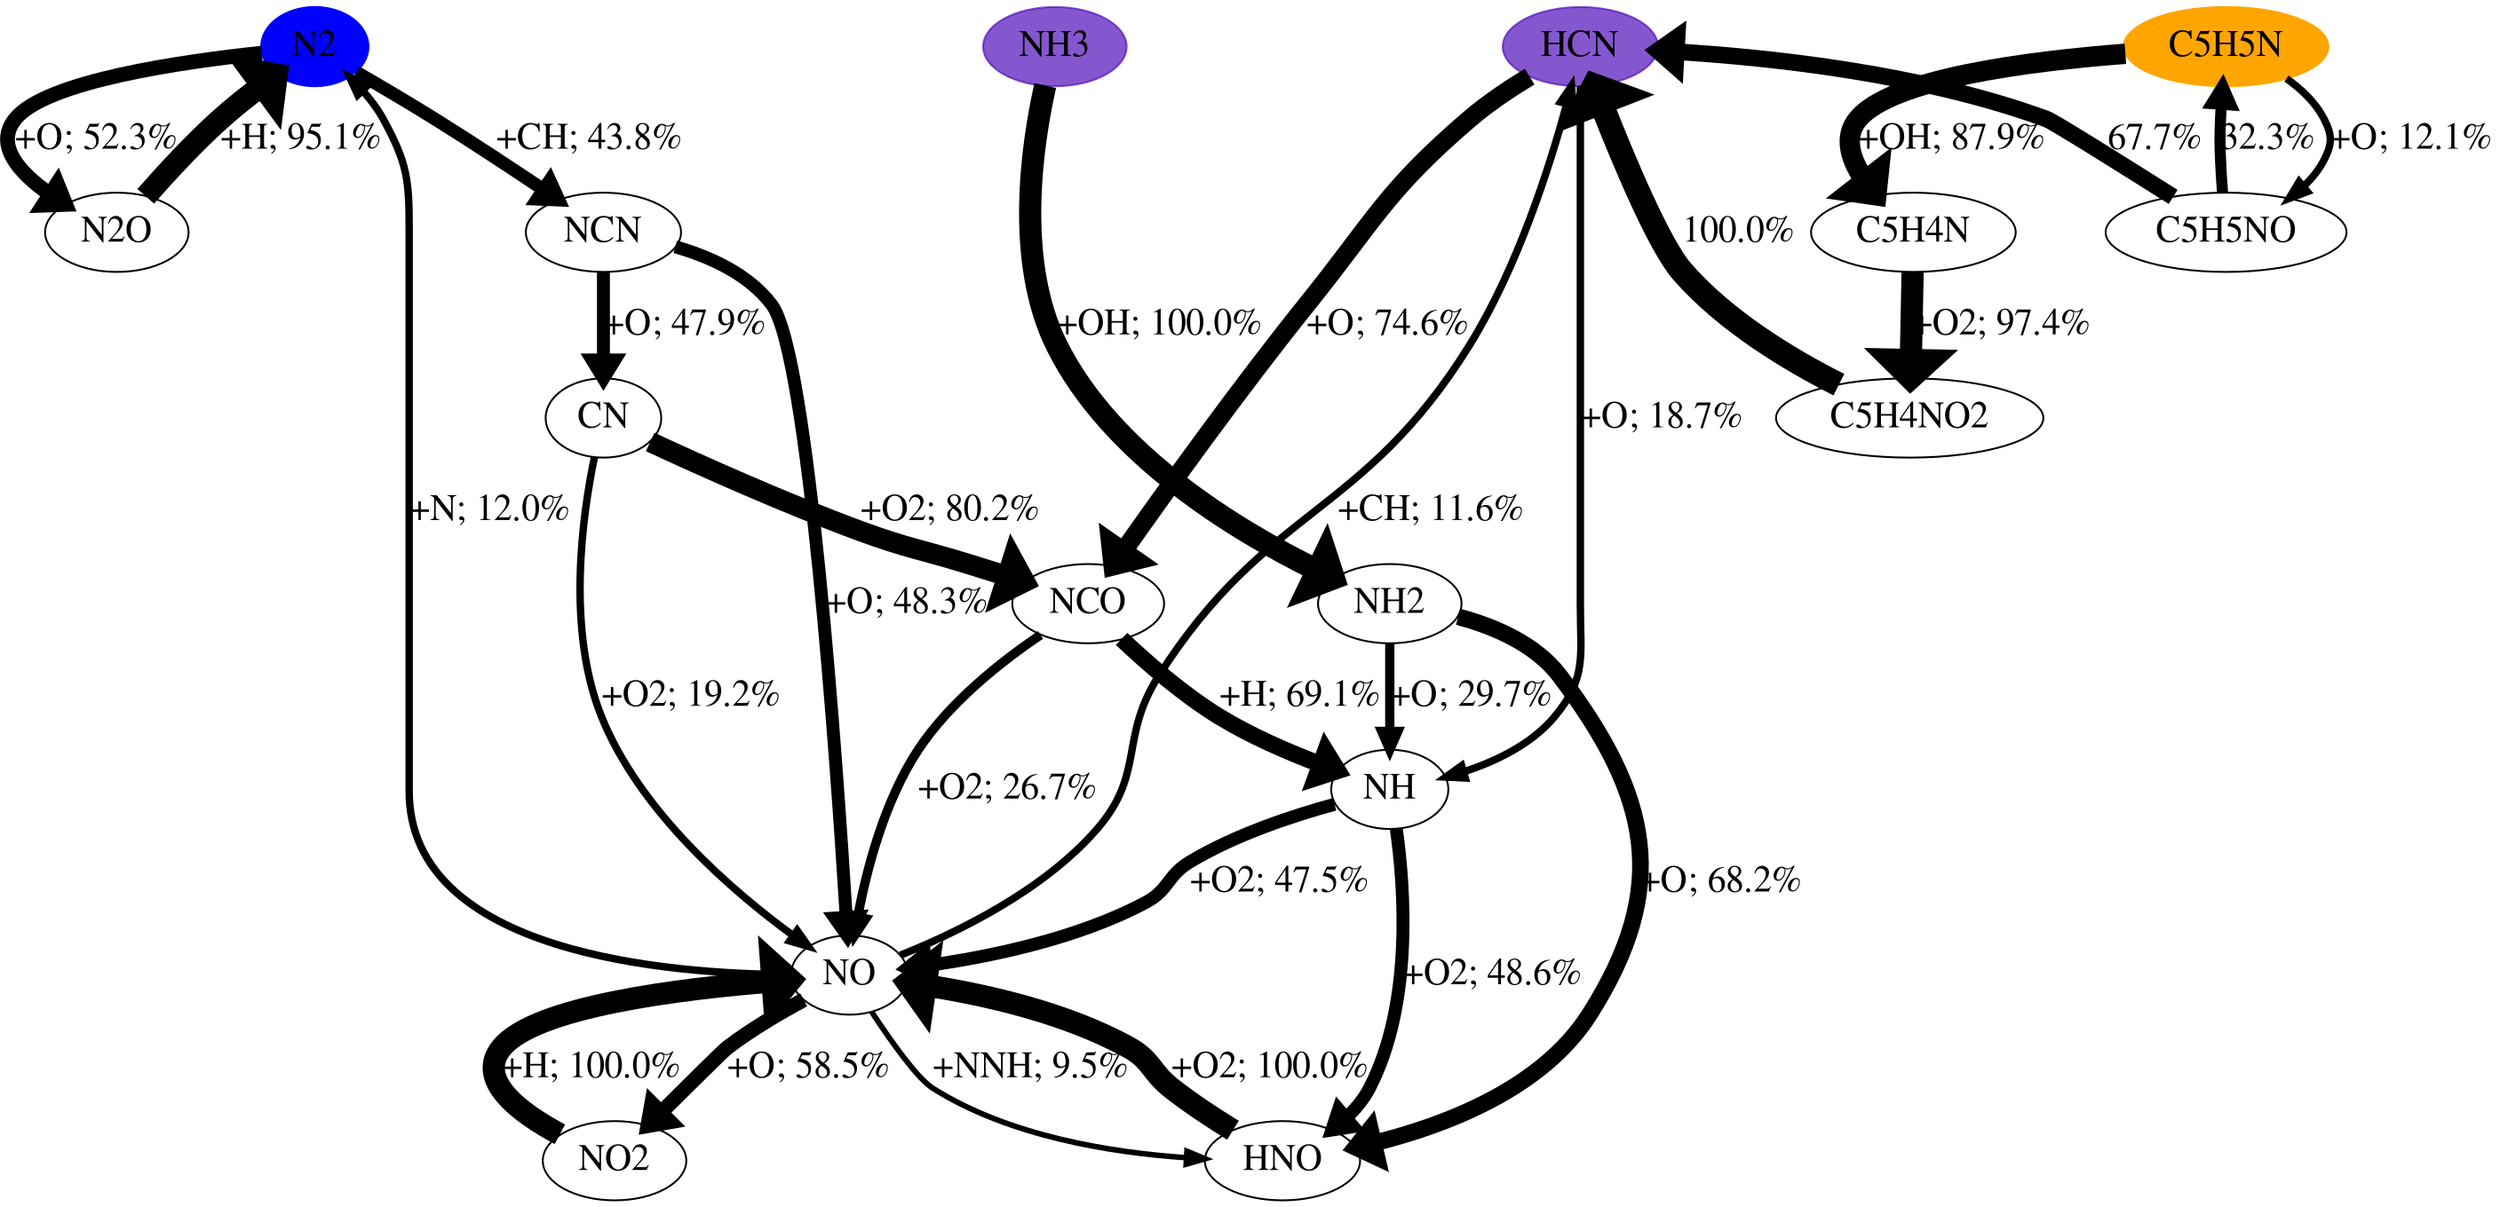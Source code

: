 digraph {
    graph [b="0,0,1558,558", rankdir=TB, center=true];
	NO -> N2 [label="+N; 12.0%" fontcolor=black fontname=Times fontsize=20 penwidth=4]
	NO -> HNO [label="+NNH; 9.5%" fontcolor=black fontname=Times fontsize=20 penwidth=3]
	NO -> NO2 [label="+O; 58.5%" fontcolor=black fontname=Times fontsize=20 penwidth=8]
	NO -> HCN [label="+CH; 11.6%" fontcolor=black fontname=Times fontsize=20 penwidth=4]
	HCN -> NH [label="+O; 18.7%" fontcolor=black fontname=Times fontsize=20 penwidth=4]
	HCN -> NCO [label="+O; 74.6%" fontcolor=black fontname=Times fontsize=20 penwidth=10]
	N2 -> N2O [label="+O; 52.3%" fontcolor=black fontname=Times fontsize=20 penwidth=8]
	N2 -> NCN [label="+CH; 43.8%" fontcolor=black fontname=Times fontsize=20 penwidth=7]
	C5H5N -> C5H4N [label="+OH; 87.9%" fontcolor=black fontname=Times fontsize=20 penwidth=11]
	C5H5N -> C5H5NO [label="+O; 12.1%" fontcolor=black fontname=Times fontsize=20 penwidth=4]
	HNO -> NO [label="+O2; 100.0%" fontcolor=black fontname=Times fontsize=20 penwidth=12]
	NH3 -> NH2 [label="+OH; 100.0%" fontcolor=black fontname=Times fontsize=20 penwidth=12]
	NO2 -> NO [label="+H; 100.0%" fontcolor=black fontname=Times fontsize=20 penwidth=12]
	NH -> HNO [label="+O2; 48.6%" fontcolor=black fontname=Times fontsize=20 penwidth=7]
	NH -> NO [label="+O2; 47.5%" fontcolor=black fontname=Times fontsize=20 penwidth=7]
	NCO -> NH [label="+H; 69.1%" fontcolor=black fontname=Times fontsize=20 penwidth=9]
	NCO -> NO [label="+O2; 26.7%" fontcolor=black fontname=Times fontsize=20 penwidth=5]
	N2O -> N2 [label="+H; 95.1%" fontcolor=black fontname=Times fontsize=20 penwidth=12]
	NCN -> NO [label="+O; 48.3%" fontcolor=black fontname=Times fontsize=20 penwidth=7]
	NCN -> CN [label="+O; 47.9%" fontcolor=black fontname=Times fontsize=20 penwidth=7]
	C5H4N -> C5H4NO2 [label="+O2; 97.4%" fontcolor=black fontname=Times fontsize=20 penwidth=12]
	C5H5NO -> HCN [label="67.7%" fontcolor=black fontname=Times fontsize=20 penwidth=9]
	C5H5NO -> C5H5N [label="32.3%" fontcolor=black fontname=Times fontsize=20 penwidth=6]
	NH2 -> NH [label="+O; 29.7%" fontcolor=black fontname=Times fontsize=20 penwidth=5]
	NH2 -> HNO [label="+O; 68.2%" fontcolor=black fontname=Times fontsize=20 penwidth=9]
	CN -> NO [label="+O2; 19.2%" fontcolor=black fontname=Times fontsize=20 penwidth=4]
	CN -> NCO [label="+O2; 80.2%" fontcolor=black fontname=Times fontsize=20 penwidth=11]
	C5H4NO2 -> HCN [label="100.0%" fontcolor=black fontname=Times fontsize=20 penwidth=13]
	NO [fontname=Times fontsize=20]
	HCN [fontname=Times fontsize=20]
	N2 [fontname=Times fontsize=20]
	C5H5N [fontname=Times fontsize=20]
	HNO [fontname=Times fontsize=20]
	NH3 [fontname=Times fontsize=20]
	NO2 [fontname=Times fontsize=20]
	NH [fontname=Times fontsize=20]
	NCO [fontname=Times fontsize=20]
	N2O [fontname=Times fontsize=20]
	NCN [fontname=Times fontsize=20]
	C5H4N [fontname=Times fontsize=20]
	C5H5NO [fontname=Times fontsize=20]
	NH2 [fontname=Times fontsize=20]
	CN [fontname=Times fontsize=20]
	C5H4NO2 [fontname=Times fontsize=20]
	HCN [color="#500dbab1" fillcolor="#500dbab1" style=filled]
	NH3 [color="#500dbab1" fillcolor="#500dbab1" style=filled]
	C5H5N [color=orange fillcolor=orange style=filled]
	N2 [color=blue fillcolor=blue style=filled]

    {rank="source"; C5H5N,NH3,HCN,N2}
}